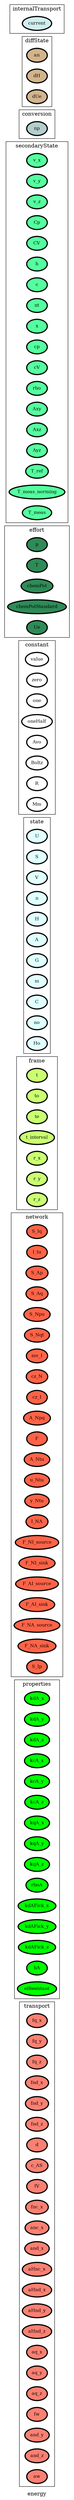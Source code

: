 digraph energy {
label=energy;
rankdir=LR;
subgraph cluster_energy___transport {
label=transport;
rankdir=LR;
V_151 [fillcolor=salmon, fontsize=12, label=fq_x, penwidth=3, style=filled];
V_152 [fillcolor=salmon, fontsize=12, label=fq_y, penwidth=3, style=filled];
V_153 [fillcolor=salmon, fontsize=12, label=fq_z, penwidth=3, style=filled];
V_154 [fillcolor=salmon, fontsize=12, label=fnd_x, penwidth=3, style=filled];
V_155 [fillcolor=salmon, fontsize=12, label=fnd_y, penwidth=3, style=filled];
V_156 [fillcolor=salmon, fontsize=12, label=fnd_z, penwidth=3, style=filled];
V_157 [fillcolor=salmon, fontsize=12, label=d, penwidth=3, style=filled];
V_158 [fillcolor=salmon, fontsize=12, label=c_AS, penwidth=3, style=filled];
V_159 [fillcolor=salmon, fontsize=12, label=fV, penwidth=3, style=filled];
V_160 [fillcolor=salmon, fontsize=12, label=fnc_x, penwidth=3, style=filled];
V_194 [fillcolor=salmon, fontsize=12, label=anc_x, penwidth=3, style=filled];
V_195 [fillcolor=salmon, fontsize=12, label=and_x, penwidth=3, style=filled];
V_204 [fillcolor=salmon, fontsize=12, label=aHnc_x, penwidth=3, style=filled];
V_205 [fillcolor=salmon, fontsize=12, label=aHnd_x, penwidth=3, style=filled];
V_206 [fillcolor=salmon, fontsize=12, label=aHnd_y, penwidth=3, style=filled];
V_207 [fillcolor=salmon, fontsize=12, label=aHnd_z, penwidth=3, style=filled];
V_208 [fillcolor=salmon, fontsize=12, label=aq_x, penwidth=3, style=filled];
V_209 [fillcolor=salmon, fontsize=12, label=aq_y, penwidth=3, style=filled];
V_210 [fillcolor=salmon, fontsize=12, label=aq_z, penwidth=3, style=filled];
V_211 [fillcolor=salmon, fontsize=12, label=fw, penwidth=3, style=filled];
V_212 [fillcolor=salmon, fontsize=12, label=and_y, penwidth=3, style=filled];
V_213 [fillcolor=salmon, fontsize=12, label=and_z, penwidth=3, style=filled];
V_214 [fillcolor=salmon, fontsize=12, label=aw, penwidth=3, style=filled];
}

subgraph cluster_energy___geometry {
label=geometry;
rankdir=LR;
}

subgraph cluster_energy___properties {
label=properties;
rankdir=LR;
V_180 [fillcolor=green, fontsize=12, label=kdA_x, penwidth=3, style=filled];
V_181 [fillcolor=green, fontsize=12, label=kdA_y, penwidth=3, style=filled];
V_182 [fillcolor=green, fontsize=12, label=kdA_z, penwidth=3, style=filled];
V_183 [fillcolor=green, fontsize=12, label=kcA_x, penwidth=3, style=filled];
V_184 [fillcolor=green, fontsize=12, label=kcA_y, penwidth=3, style=filled];
V_185 [fillcolor=green, fontsize=12, label=kcA_z, penwidth=3, style=filled];
V_186 [fillcolor=green, fontsize=12, label=kqA_x, penwidth=3, style=filled];
V_187 [fillcolor=green, fontsize=12, label=kqA_y, penwidth=3, style=filled];
V_188 [fillcolor=green, fontsize=12, label=kqA_z, penwidth=3, style=filled];
V_189 [fillcolor=green, fontsize=12, label=rhoA, penwidth=3, style=filled];
V_190 [fillcolor=green, fontsize=12, label=kdAFick_x, penwidth=3, style=filled];
V_191 [fillcolor=green, fontsize=12, label=kdAFick_y, penwidth=3, style=filled];
V_192 [fillcolor=green, fontsize=12, label=kdAFick_z, penwidth=3, style=filled];
V_193 [fillcolor=green, fontsize=12, label=hA, penwidth=3, style=filled];
V_219 [fillcolor=green, fontsize=12, label=elResistant, penwidth=3, style=filled];
}

subgraph cluster_energy___network {
label=network;
rankdir=LR;
V_10 [fillcolor=tomato, fontsize=12, label=S_Iq, penwidth=3, style=filled];
V_11 [fillcolor=tomato, fontsize=12, label=I_tu, penwidth=3, style=filled];
V_12 [fillcolor=tomato, fontsize=12, label=S_Ap, penwidth=3, style=filled];
V_13 [fillcolor=tomato, fontsize=12, label=S_Aq, penwidth=3, style=filled];
V_14 [fillcolor=tomato, fontsize=12, label=S_Npu, penwidth=3, style=filled];
V_15 [fillcolor=tomato, fontsize=12, label=S_Nqt, penwidth=3, style=filled];
V_16 [fillcolor=tomato, fontsize=12, label=mv_I, penwidth=3, style=filled];
V_17 [fillcolor=tomato, fontsize=12, label=cz_N, penwidth=3, style=filled];
V_18 [fillcolor=tomato, fontsize=12, label=cz_I, penwidth=3, style=filled];
V_19 [fillcolor=tomato, fontsize=12, label=A_Npq, penwidth=3, style=filled];
V_2 [fillcolor=tomato, fontsize=12, label=F, penwidth=3, style=filled];
V_20 [fillcolor=tomato, fontsize=12, label=A_Ntu, penwidth=3, style=filled];
V_21 [fillcolor=tomato, fontsize=12, label=u_Ntu, penwidth=3, style=filled];
V_22 [fillcolor=tomato, fontsize=12, label=y_Ntu, penwidth=3, style=filled];
V_27 [fillcolor=tomato, fontsize=12, label=I_NA, penwidth=3, style=filled];
V_3 [fillcolor=tomato, fontsize=12, label=F_NI_source, penwidth=3, style=filled];
V_4 [fillcolor=tomato, fontsize=12, label=F_NI_sink, penwidth=3, style=filled];
V_5 [fillcolor=tomato, fontsize=12, label=F_AI_source, penwidth=3, style=filled];
V_6 [fillcolor=tomato, fontsize=12, label=F_AI_sink, penwidth=3, style=filled];
V_7 [fillcolor=tomato, fontsize=12, label=F_NA_source, penwidth=3, style=filled];
V_8 [fillcolor=tomato, fontsize=12, label=F_NA_sink, penwidth=3, style=filled];
V_9 [fillcolor=tomato, fontsize=12, label=S_Ip, penwidth=3, style=filled];
}

subgraph cluster_energy___differenceOperator {
label=differenceOperator;
rankdir=LR;
}

subgraph cluster_energy___frame {
label=frame;
rankdir=LR;
V_1 [fillcolor=darkolivegreen1, fontsize=12, label=t, penwidth=3, style=filled];
V_105 [fillcolor=darkolivegreen1, fontsize=12, label=to, penwidth=3, style=filled];
V_106 [fillcolor=darkolivegreen1, fontsize=12, label=te, penwidth=3, style=filled];
V_107 [fillcolor=darkolivegreen1, fontsize=12, label=t_interval, penwidth=3, style=filled];
V_23 [fillcolor=darkolivegreen1, fontsize=12, label=r_x, penwidth=3, style=filled];
V_24 [fillcolor=darkolivegreen1, fontsize=12, label=r_y, penwidth=3, style=filled];
V_25 [fillcolor=darkolivegreen1, fontsize=12, label=r_z, penwidth=3, style=filled];
}

subgraph cluster_energy___state {
label=state;
rankdir=LR;
V_108 [fillcolor=lightcyan1, fontsize=12, label=U, penwidth=3, style=filled];
V_109 [fillcolor=lightcyan1, fontsize=12, label=S, penwidth=3, style=filled];
V_110 [fillcolor=lightcyan1, fontsize=12, label=V, penwidth=3, style=filled];
V_111 [fillcolor=lightcyan1, fontsize=12, label=n, penwidth=3, style=filled];
V_115 [fillcolor=lightcyan1, fontsize=12, label=H, penwidth=3, style=filled];
V_116 [fillcolor=lightcyan1, fontsize=12, label=A, penwidth=3, style=filled];
V_117 [fillcolor=lightcyan1, fontsize=12, label=G, penwidth=3, style=filled];
V_137 [fillcolor=lightcyan1, fontsize=12, label=m, penwidth=3, style=filled];
V_144 [fillcolor=lightcyan1, fontsize=12, label=C, penwidth=3, style=filled];
V_203 [fillcolor=lightcyan1, fontsize=12, label=no, penwidth=3, style=filled];
V_216 [fillcolor=lightcyan1, fontsize=12, label=Ho, penwidth=3, style=filled];
}

subgraph cluster_energy___constant {
label=constant;
rankdir=LR;
V_101 [fillcolor=white, fontsize=12, label=value, penwidth=3, style=filled];
V_102 [fillcolor=white, fontsize=12, label=zero, penwidth=3, style=filled];
V_103 [fillcolor=white, fontsize=12, label=one, penwidth=3, style=filled];
V_104 [fillcolor=white, fontsize=12, label=oneHalf, penwidth=3, style=filled];
V_121 [fillcolor=white, fontsize=12, label=Avo, penwidth=3, style=filled];
V_122 [fillcolor=white, fontsize=12, label=Boltz, penwidth=3, style=filled];
V_123 [fillcolor=white, fontsize=12, label=R, penwidth=3, style=filled];
V_132 [fillcolor=white, fontsize=12, label=Mm, penwidth=3, style=filled];
}

subgraph cluster_energy___effort {
label=effort;
rankdir=LR;
V_112 [fillcolor=seagreen, fontsize=12, label=p, penwidth=3, style=filled];
V_113 [fillcolor=seagreen, fontsize=12, label=T, penwidth=3, style=filled];
V_114 [fillcolor=seagreen, fontsize=12, label=chemPot, penwidth=3, style=filled];
V_161 [fillcolor=seagreen, fontsize=12, label=chemPotStandard, penwidth=3, style=filled];
V_217 [fillcolor=seagreen, fontsize=12, label=Ue, penwidth=3, style=filled];
}

subgraph cluster_energy___secondaryState {
label=secondaryState;
rankdir=LR;
V_118 [fillcolor=seagreen1, fontsize=12, label=v_x, penwidth=3, style=filled];
V_119 [fillcolor=seagreen1, fontsize=12, label=v_y, penwidth=3, style=filled];
V_120 [fillcolor=seagreen1, fontsize=12, label=v_z, penwidth=3, style=filled];
V_124 [fillcolor=seagreen1, fontsize=12, label=Cp, penwidth=3, style=filled];
V_125 [fillcolor=seagreen1, fontsize=12, label=CV, penwidth=3, style=filled];
V_136 [fillcolor=seagreen1, fontsize=12, label=h, penwidth=3, style=filled];
V_138 [fillcolor=seagreen1, fontsize=12, label=c, penwidth=3, style=filled];
V_139 [fillcolor=seagreen1, fontsize=12, label=nt, penwidth=3, style=filled];
V_140 [fillcolor=seagreen1, fontsize=12, label=x, penwidth=3, style=filled];
V_141 [fillcolor=seagreen1, fontsize=12, label=cp, penwidth=3, style=filled];
V_142 [fillcolor=seagreen1, fontsize=12, label=cV, penwidth=3, style=filled];
V_143 [fillcolor=seagreen1, fontsize=12, label=rho, penwidth=3, style=filled];
V_148 [fillcolor=seagreen1, fontsize=12, label=Axy, penwidth=3, style=filled];
V_149 [fillcolor=seagreen1, fontsize=12, label=Axz, penwidth=3, style=filled];
V_150 [fillcolor=seagreen1, fontsize=12, label=Ayz, penwidth=3, style=filled];
V_222 [fillcolor=seagreen1, fontsize=12, label=T_ref, penwidth=3, style=filled];
V_223 [fillcolor=seagreen1, fontsize=12, label=T_meas_norming, penwidth=3, style=filled];
V_224 [fillcolor=seagreen1, fontsize=12, label=T_meas, penwidth=3, style=filled];
}

subgraph cluster_energy___conversion {
label=conversion;
rankdir=LR;
V_202 [fillcolor=lightcyan3, fontsize=12, label=np, penwidth=3, style=filled];
}

subgraph cluster_energy___diffState {
label=diffState;
rankdir=LR;
V_196 [fillcolor=tan, fontsize=12, label=an, penwidth=3, style=filled];
V_215 [fillcolor=tan, fontsize=12, label=dH, penwidth=3, style=filled];
V_220 [fillcolor=tan, fontsize=12, label=dUe, penwidth=3, style=filled];
}

subgraph cluster_energy___internalTransport {
label=internalTransport;
rankdir=LR;
V_218 [fillcolor=lightcyan2, fontsize=12, label=current, penwidth=3, style=filled];
}

}
